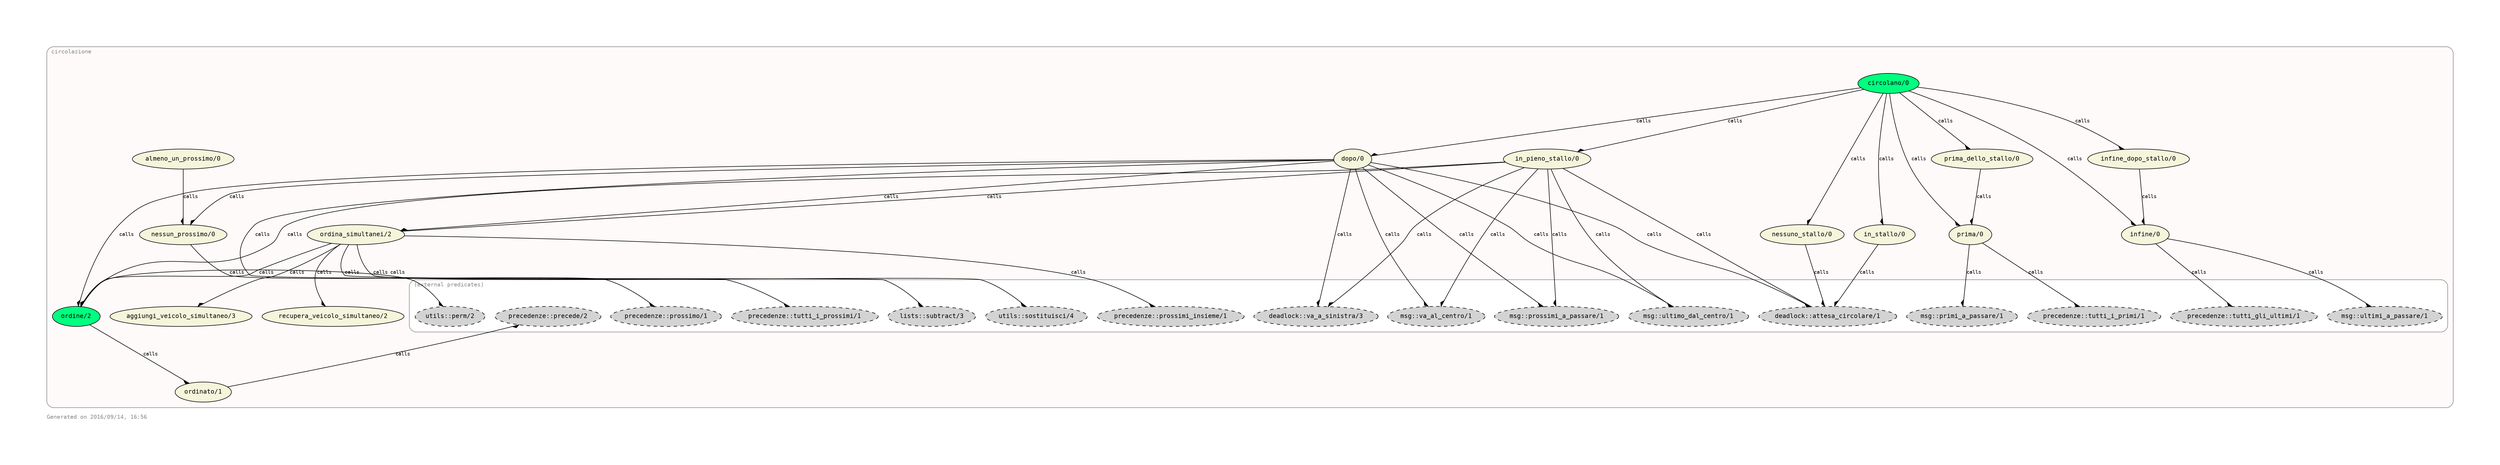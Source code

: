 digraph "circolazione_object" {
rankdir="TB"
ranksep="1.25"
compound="true"
splines="true"
pack="true"
clusterrank="local"
labeljust="l"
margin="1.0"
fontname="Courier"
fontsize="10"
fontcolor="snow4"
pencolor="snow4"
node [shape="ellipse",style="filled",fillcolor="white",fontname="Courier",fontsize="9"]
edge [fontname="Courier",fontsize="9"]
label="Generated on 2016/09/14, 16:56\l"

subgraph "cluster_circolazione_object" {
URL=""
tooltip="/home/giuseppe/IA/Progetto/code/circolazione.lgt"
bgcolor="snow"
style="rounded"
margin="10"
label="circolazione"
"circolano/0" [shape="ellipse",URL="circolazione_0.html#circolano/0",tooltip="circolazione_0.html#circolano/0",style="filled",fillcolor="springgreen",label=<<FONT POINT-SIZE="11"><![CDATA[circolano/0]]></FONT>>]
"ordine/2" [shape="ellipse",URL="circolazione_0.html#ordine/2",tooltip="circolazione_0.html#ordine/2",style="filled",fillcolor="springgreen",label=<<FONT POINT-SIZE="11"><![CDATA[ordine/2]]></FONT>>]
"circolano/0" [shape="ellipse",URL="circolazione_0.html#circolano/0",tooltip="circolazione_0.html#circolano/0",style="filled",fillcolor="springgreen",label=<<FONT POINT-SIZE="11"><![CDATA[circolano/0]]></FONT>>]
"ordine/2" [shape="ellipse",URL="circolazione_0.html#ordine/2",tooltip="circolazione_0.html#ordine/2",style="filled",fillcolor="springgreen",label=<<FONT POINT-SIZE="11"><![CDATA[ordine/2]]></FONT>>]
"prima/0" [shape="ellipse",style="filled",fillcolor="beige",label=<<FONT POINT-SIZE="11"><![CDATA[prima/0]]></FONT>>]
"dopo/0" [shape="ellipse",style="filled",fillcolor="beige",label=<<FONT POINT-SIZE="11"><![CDATA[dopo/0]]></FONT>>]
"prima_dello_stallo/0" [shape="ellipse",style="filled",fillcolor="beige",label=<<FONT POINT-SIZE="11"><![CDATA[prima_dello_stallo/0]]></FONT>>]
"in_pieno_stallo/0" [shape="ellipse",style="filled",fillcolor="beige",label=<<FONT POINT-SIZE="11"><![CDATA[in_pieno_stallo/0]]></FONT>>]
"infine_dopo_stallo/0" [shape="ellipse",style="filled",fillcolor="beige",label=<<FONT POINT-SIZE="11"><![CDATA[infine_dopo_stallo/0]]></FONT>>]
"nessun_prossimo/0" [shape="ellipse",style="filled",fillcolor="beige",label=<<FONT POINT-SIZE="11"><![CDATA[nessun_prossimo/0]]></FONT>>]
"almeno_un_prossimo/0" [shape="ellipse",style="filled",fillcolor="beige",label=<<FONT POINT-SIZE="11"><![CDATA[almeno_un_prossimo/0]]></FONT>>]
"nessuno_stallo/0" [shape="ellipse",style="filled",fillcolor="beige",label=<<FONT POINT-SIZE="11"><![CDATA[nessuno_stallo/0]]></FONT>>]
"in_stallo/0" [shape="ellipse",style="filled",fillcolor="beige",label=<<FONT POINT-SIZE="11"><![CDATA[in_stallo/0]]></FONT>>]
"recupera_veicolo_simultaneo/2" [shape="ellipse",style="filled",fillcolor="beige",label=<<FONT POINT-SIZE="11"><![CDATA[recupera_veicolo_simultaneo/2]]></FONT>>]
"aggiungi_veicolo_simultaneo/3" [shape="ellipse",style="filled",fillcolor="beige",label=<<FONT POINT-SIZE="11"><![CDATA[aggiungi_veicolo_simultaneo/3]]></FONT>>]
"ordina_simultanei/2" [shape="ellipse",style="filled",fillcolor="beige",label=<<FONT POINT-SIZE="11"><![CDATA[ordina_simultanei/2]]></FONT>>]
"infine/0" [shape="ellipse",style="filled",fillcolor="beige",label=<<FONT POINT-SIZE="11"><![CDATA[infine/0]]></FONT>>]
"ordinato/1" [shape="ellipse",style="filled",fillcolor="beige",label=<<FONT POINT-SIZE="11"><![CDATA[ordinato/1]]></FONT>>]
subgraph "cluster_other" {
URL=""
tooltip="(external predicates)"
bgcolor="white"
style="rounded"
margin="10"
label="(external predicates)"
"precedenze::tutti_i_primi/1" [shape="ellipse",URL="precedenze_0.html#tutti_i_primi/1",tooltip="precedenze_0.html#tutti_i_primi/1",style="filled,dashed",fillcolor="lightgrey",label=<<FONT POINT-SIZE="11"><![CDATA[precedenze::tutti_i_primi/1]]></FONT>>]
"msg::primi_a_passare/1" [shape="ellipse",URL="msg_0.html#primi_a_passare/1",tooltip="msg_0.html#primi_a_passare/1",style="filled,dashed",fillcolor="lightgrey",label=<<FONT POINT-SIZE="11"><![CDATA[msg::primi_a_passare/1]]></FONT>>]
"precedenze::tutti_i_prossimi/1" [shape="ellipse",URL="precedenze_0.html#tutti_i_prossimi/1",tooltip="precedenze_0.html#tutti_i_prossimi/1",style="filled,dashed",fillcolor="lightgrey",label=<<FONT POINT-SIZE="11"><![CDATA[precedenze::tutti_i_prossimi/1]]></FONT>>]
"msg::prossimi_a_passare/1" [shape="ellipse",URL="msg_0.html#prossimi_a_passare/1",tooltip="msg_0.html#prossimi_a_passare/1",style="filled,dashed",fillcolor="lightgrey",label=<<FONT POINT-SIZE="11"><![CDATA[msg::prossimi_a_passare/1]]></FONT>>]
"deadlock::attesa_circolare/1" [shape="ellipse",URL="deadlock_0.html#attesa_circolare/1",tooltip="deadlock_0.html#attesa_circolare/1",style="filled,dashed",fillcolor="lightgrey",label=<<FONT POINT-SIZE="11"><![CDATA[deadlock::attesa_circolare/1]]></FONT>>]
"deadlock::va_a_sinistra/3" [shape="ellipse",URL="deadlock_0.html#va_a_sinistra/3",tooltip="deadlock_0.html#va_a_sinistra/3",style="filled,dashed",fillcolor="lightgrey",label=<<FONT POINT-SIZE="11"><![CDATA[deadlock::va_a_sinistra/3]]></FONT>>]
"msg::va_al_centro/1" [shape="ellipse",URL="msg_0.html#va_al_centro/1",tooltip="msg_0.html#va_al_centro/1",style="filled,dashed",fillcolor="lightgrey",label=<<FONT POINT-SIZE="11"><![CDATA[msg::va_al_centro/1]]></FONT>>]
"msg::ultimo_dal_centro/1" [shape="ellipse",URL="msg_0.html#ultimo_dal_centro/1",tooltip="msg_0.html#ultimo_dal_centro/1",style="filled,dashed",fillcolor="lightgrey",label=<<FONT POINT-SIZE="11"><![CDATA[msg::ultimo_dal_centro/1]]></FONT>>]
"precedenze::prossimo/1" [shape="ellipse",URL="precedenze_0.html#prossimo/1",tooltip="precedenze_0.html#prossimo/1",style="filled,dashed",fillcolor="lightgrey",label=<<FONT POINT-SIZE="11"><![CDATA[precedenze::prossimo/1]]></FONT>>]
"precedenze::prossimi_insieme/1" [shape="ellipse",URL="precedenze_0.html#prossimi_insieme/1",tooltip="precedenze_0.html#prossimi_insieme/1",style="filled,dashed",fillcolor="lightgrey",label=<<FONT POINT-SIZE="11"><![CDATA[precedenze::prossimi_insieme/1]]></FONT>>]
"lists::subtract/3" [shape="ellipse",URL="lists_0.html#subtract/3",tooltip="lists_0.html#subtract/3",style="filled,dashed",fillcolor="lightgrey",label=<<FONT POINT-SIZE="11"><![CDATA[lists::subtract/3]]></FONT>>]
"utils::sostituisci/4" [shape="ellipse",URL="utils_0.html#sostituisci/4",tooltip="utils_0.html#sostituisci/4",style="filled,dashed",fillcolor="lightgrey",label=<<FONT POINT-SIZE="11"><![CDATA[utils::sostituisci/4]]></FONT>>]
"precedenze::tutti_gli_ultimi/1" [shape="ellipse",URL="precedenze_0.html#tutti_gli_ultimi/1",tooltip="precedenze_0.html#tutti_gli_ultimi/1",style="filled,dashed",fillcolor="lightgrey",label=<<FONT POINT-SIZE="11"><![CDATA[precedenze::tutti_gli_ultimi/1]]></FONT>>]
"msg::ultimi_a_passare/1" [shape="ellipse",URL="msg_0.html#ultimi_a_passare/1",tooltip="msg_0.html#ultimi_a_passare/1",style="filled,dashed",fillcolor="lightgrey",label=<<FONT POINT-SIZE="11"><![CDATA[msg::ultimi_a_passare/1]]></FONT>>]
"utils::perm/2" [shape="ellipse",URL="utils_0.html#perm/2",tooltip="utils_0.html#perm/2",style="filled,dashed",fillcolor="lightgrey",label=<<FONT POINT-SIZE="11"><![CDATA[utils::perm/2]]></FONT>>]
"precedenze::precede/2" [shape="ellipse",URL="precedenze_0.html#precede/2",tooltip="precedenze_0.html#precede/2",style="filled,dashed",fillcolor="lightgrey",label=<<FONT POINT-SIZE="11"><![CDATA[precedenze::precede/2]]></FONT>>]
}

"circolano/0" -> "nessuno_stallo/0" [arrowhead="rdiamond",tooltip="calls",label=<<![CDATA[calls]]><BR/>>]
"circolano/0" -> "prima/0" [arrowhead="rdiamond",tooltip="calls",label=<<![CDATA[calls]]><BR/>>]
"circolano/0" -> "dopo/0" [arrowhead="rdiamond",tooltip="calls",label=<<![CDATA[calls]]><BR/>>]
"circolano/0" -> "infine/0" [arrowhead="rdiamond",tooltip="calls",label=<<![CDATA[calls]]><BR/>>]
"circolano/0" -> "in_stallo/0" [arrowhead="rdiamond",tooltip="calls",label=<<![CDATA[calls]]><BR/>>]
"circolano/0" -> "prima_dello_stallo/0" [arrowhead="rdiamond",tooltip="calls",label=<<![CDATA[calls]]><BR/>>]
"circolano/0" -> "in_pieno_stallo/0" [arrowhead="rdiamond",tooltip="calls",label=<<![CDATA[calls]]><BR/>>]
"circolano/0" -> "infine_dopo_stallo/0" [arrowhead="rdiamond",tooltip="calls",label=<<![CDATA[calls]]><BR/>>]
"dopo/0" -> "ordina_simultanei/2" [arrowhead="rdiamond",tooltip="calls",label=<<![CDATA[calls]]><BR/>>]
"dopo/0" -> "ordine/2" [arrowhead="rdiamond",tooltip="calls",label=<<![CDATA[calls]]><BR/>>]
"dopo/0" -> "nessun_prossimo/0" [arrowhead="rdiamond",tooltip="calls",label=<<![CDATA[calls]]><BR/>>]
"prima_dello_stallo/0" -> "prima/0" [arrowhead="rdiamond",tooltip="calls",label=<<![CDATA[calls]]><BR/>>]
"in_pieno_stallo/0" -> "ordina_simultanei/2" [arrowhead="rdiamond",tooltip="calls",label=<<![CDATA[calls]]><BR/>>]
"in_pieno_stallo/0" -> "ordine/2" [arrowhead="rdiamond",tooltip="calls",label=<<![CDATA[calls]]><BR/>>]
"infine_dopo_stallo/0" -> "infine/0" [arrowhead="rdiamond",tooltip="calls",label=<<![CDATA[calls]]><BR/>>]
"almeno_un_prossimo/0" -> "nessun_prossimo/0" [arrowhead="rdiamond",tooltip="calls",label=<<![CDATA[calls]]><BR/>>]
"ordina_simultanei/2" -> "recupera_veicolo_simultaneo/2" [arrowhead="rdiamond",tooltip="calls",label=<<![CDATA[calls]]><BR/>>]
"ordina_simultanei/2" -> "aggiungi_veicolo_simultaneo/3" [arrowhead="rdiamond",tooltip="calls",label=<<![CDATA[calls]]><BR/>>]
"ordina_simultanei/2" -> "ordine/2" [arrowhead="rdiamond",tooltip="calls",label=<<![CDATA[calls]]><BR/>>]
"ordine/2" -> "ordinato/1" [arrowhead="rdiamond",tooltip="calls",label=<<![CDATA[calls]]><BR/>>]
"prima/0" -> "precedenze::tutti_i_primi/1" [arrowhead="rdiamond",tooltip="calls",label=<<![CDATA[calls]]><BR/>>]
"prima/0" -> "msg::primi_a_passare/1" [arrowhead="rdiamond",tooltip="calls",label=<<![CDATA[calls]]><BR/>>]
"dopo/0" -> "precedenze::tutti_i_prossimi/1" [arrowhead="rdiamond",tooltip="calls",label=<<![CDATA[calls]]><BR/>>]
"dopo/0" -> "msg::prossimi_a_passare/1" [arrowhead="rdiamond",tooltip="calls",label=<<![CDATA[calls]]><BR/>>]
"dopo/0" -> "deadlock::attesa_circolare/1" [arrowhead="rdiamond",tooltip="calls",label=<<![CDATA[calls]]><BR/>>]
"dopo/0" -> "deadlock::va_a_sinistra/3" [arrowhead="rdiamond",tooltip="calls",label=<<![CDATA[calls]]><BR/>>]
"dopo/0" -> "msg::va_al_centro/1" [arrowhead="rdiamond",tooltip="calls",label=<<![CDATA[calls]]><BR/>>]
"dopo/0" -> "msg::ultimo_dal_centro/1" [arrowhead="rdiamond",tooltip="calls",label=<<![CDATA[calls]]><BR/>>]
"in_pieno_stallo/0" -> "deadlock::attesa_circolare/1" [arrowhead="rdiamond",tooltip="calls",label=<<![CDATA[calls]]><BR/>>]
"in_pieno_stallo/0" -> "deadlock::va_a_sinistra/3" [arrowhead="rdiamond",tooltip="calls",label=<<![CDATA[calls]]><BR/>>]
"in_pieno_stallo/0" -> "msg::va_al_centro/1" [arrowhead="rdiamond",tooltip="calls",label=<<![CDATA[calls]]><BR/>>]
"in_pieno_stallo/0" -> "msg::prossimi_a_passare/1" [arrowhead="rdiamond",tooltip="calls",label=<<![CDATA[calls]]><BR/>>]
"in_pieno_stallo/0" -> "msg::ultimo_dal_centro/1" [arrowhead="rdiamond",tooltip="calls",label=<<![CDATA[calls]]><BR/>>]
"nessun_prossimo/0" -> "precedenze::prossimo/1" [arrowhead="rdiamond",tooltip="calls",label=<<![CDATA[calls]]><BR/>>]
"nessuno_stallo/0" -> "deadlock::attesa_circolare/1" [arrowhead="rdiamond",tooltip="calls",label=<<![CDATA[calls]]><BR/>>]
"in_stallo/0" -> "deadlock::attesa_circolare/1" [arrowhead="rdiamond",tooltip="calls",label=<<![CDATA[calls]]><BR/>>]
"ordina_simultanei/2" -> "precedenze::prossimi_insieme/1" [arrowhead="rdiamond",tooltip="calls",label=<<![CDATA[calls]]><BR/>>]
"ordina_simultanei/2" -> "lists::subtract/3" [arrowhead="rdiamond",tooltip="calls",label=<<![CDATA[calls]]><BR/>>]
"ordina_simultanei/2" -> "utils::sostituisci/4" [arrowhead="rdiamond",tooltip="calls",label=<<![CDATA[calls]]><BR/>>]
"infine/0" -> "precedenze::tutti_gli_ultimi/1" [arrowhead="rdiamond",tooltip="calls",label=<<![CDATA[calls]]><BR/>>]
"infine/0" -> "msg::ultimi_a_passare/1" [arrowhead="rdiamond",tooltip="calls",label=<<![CDATA[calls]]><BR/>>]
"ordine/2" -> "utils::perm/2" [arrowhead="rdiamond",tooltip="calls",label=<<![CDATA[calls]]><BR/>>]
"ordinato/1" -> "precedenze::precede/2" [arrowhead="rdiamond",tooltip="calls",label=<<![CDATA[calls]]><BR/>>]
}

}
